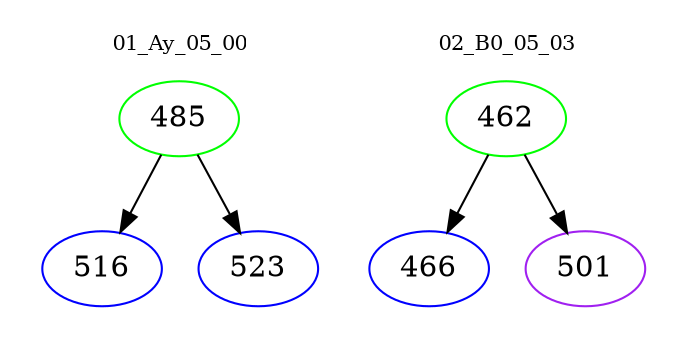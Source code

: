 digraph{
subgraph cluster_0 {
color = white
label = "01_Ay_05_00";
fontsize=10;
T0_485 [label="485", color="green"]
T0_485 -> T0_516 [color="black"]
T0_516 [label="516", color="blue"]
T0_485 -> T0_523 [color="black"]
T0_523 [label="523", color="blue"]
}
subgraph cluster_1 {
color = white
label = "02_B0_05_03";
fontsize=10;
T1_462 [label="462", color="green"]
T1_462 -> T1_466 [color="black"]
T1_466 [label="466", color="blue"]
T1_462 -> T1_501 [color="black"]
T1_501 [label="501", color="purple"]
}
}
